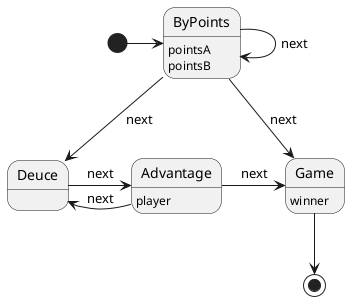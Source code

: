 @startuml
'https://plantuml.com/state-diagram

[*] -> ByPoints

ByPoints --> ByPoints : next
ByPoints -> Game : next
ByPoints --> Deuce : next
Deuce -> Advantage : next
Advantage -> Game : next
Advantage -> Deuce : next

Game --> [*]

ByPoints : pointsA
ByPoints : pointsB
Advantage : player
Game : winner
@enduml